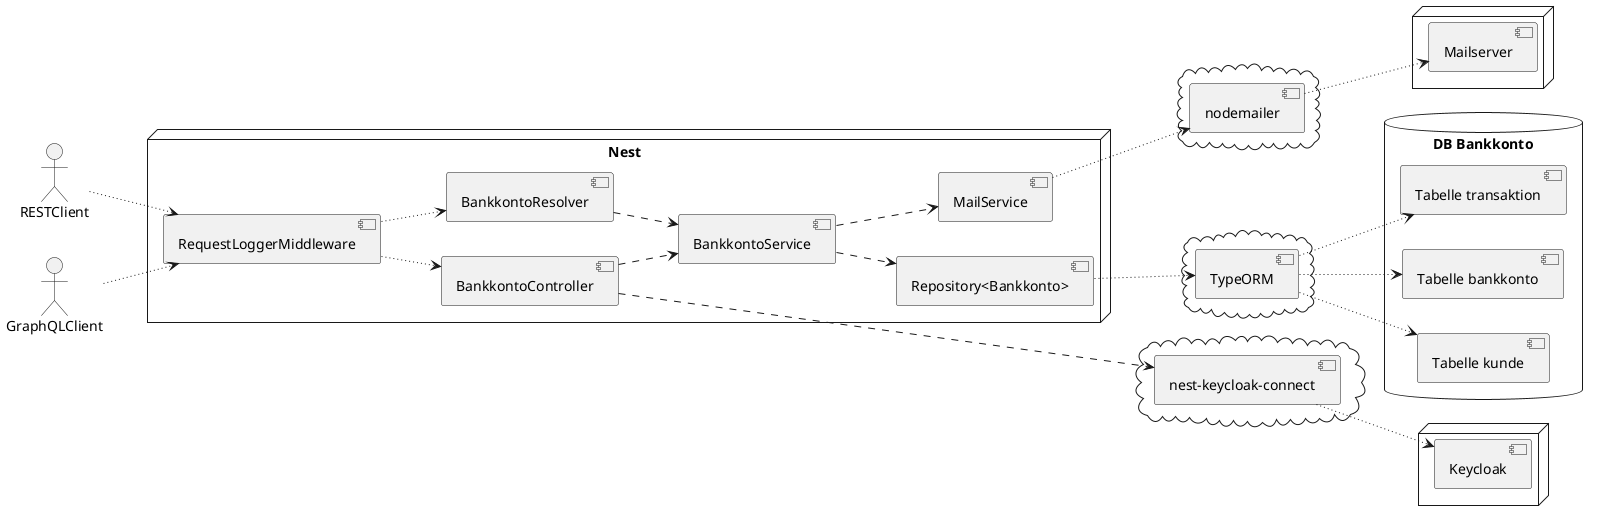 ' Copyright (C) 2019 - present Juergen Zimmermann, Hochschule Karlsruhe
'
' This program is free software: you can redistribute it and/or modify
' it under the terms of the GNU General Public License as published by
' the Free Software Foundation, either version 3 of the License, or
' (at your option) any later version.
'
' This program is distributed in the hope that it will be useful,
' but WITHOUT ANY WARRANTY; without even the implied warranty of
' MERCHANTABILITY or FITNESS FOR A PARTICULAR PURPOSE.  See the
' GNU General Public License for more details.
'
' You should have received a copy of the GNU General Public License
' along with this program.  If not, see <https://www.gnu.org/licenses/>.

' Preview durch <Alt>d

@startuml Komponenten

left to right direction

actor RESTClient
actor GraphQLClient

node "Nest" {
  [RequestLoggerMiddleware]

  [BankkontoController]
  [BankkontoResolver]

  [BankkontoService]

  [Repository<Bankkonto>]

  [MailService]
}


cloud {
    [TypeORM]
}

cloud {
    [nest-keycloak-connect]
}

cloud {
    [nodemailer]
}

database "DB Bankkonto" {
    [Tabelle bankkonto]
    [Tabelle kunde]
    [Tabelle transaktion]
}

node {
    [Keycloak]
}

node {
    [Mailserver]
}

RESTClient ~~> [RequestLoggerMiddleware]
GraphQLClient ~~> [RequestLoggerMiddleware]

[RequestLoggerMiddleware] ~~> [BankkontoController]
[RequestLoggerMiddleware] ~~> [BankkontoResolver]

[BankkontoController] ..> [BankkontoService]
[BankkontoResolver] ..> [BankkontoService]
[BankkontoService] ..> [Repository<Bankkonto>]

[Repository<Bankkonto>] ~~> [TypeORM]
[TypeORM] ~~> [Tabelle bankkonto]
[TypeORM] ~~> [Tabelle kunde]
[TypeORM] ~~> [Tabelle transaktion]

[BankkontoController] ..> [nest-keycloak-connect]
[nest-keycloak-connect] ~~> [Keycloak]

[BankkontoService] ..> [MailService]
[MailService] ~~> [nodemailer]
[nodemailer] ~~> [Mailserver]

[MailService] ~[hidden]~> [nest-keycloak-connect]

@enduml
